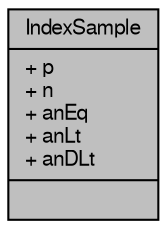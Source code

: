 digraph "IndexSample"
{
  edge [fontname="FreeSans",fontsize="10",labelfontname="FreeSans",labelfontsize="10"];
  node [fontname="FreeSans",fontsize="10",shape=record];
  Node1 [label="{IndexSample\n|+ p\l+ n\l+ anEq\l+ anLt\l+ anDLt\l|}",height=0.2,width=0.4,color="black", fillcolor="grey75", style="filled", fontcolor="black"];
}
